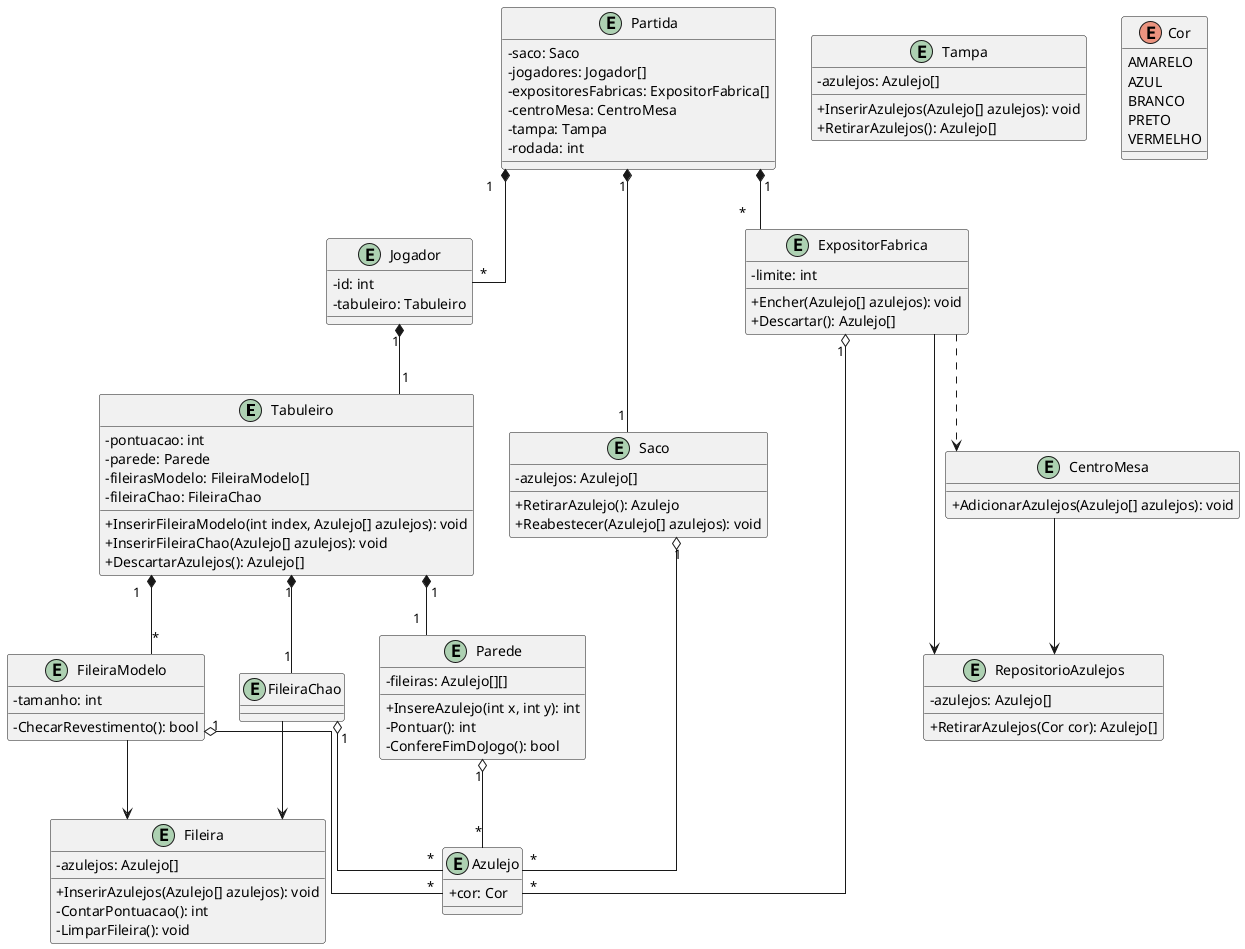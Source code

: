 @startuml diagrama
skinparam linetype ortho
skinparam classAttributeIconSize 0

entity Tabuleiro{
    - pontuacao: int
    - parede: Parede
    - fileirasModelo: FileiraModelo[]
    - fileiraChao: FileiraChao
    + InserirFileiraModelo(int index, Azulejo[] azulejos): void
    + InserirFileiraChao(Azulejo[] azulejos): void
    + DescartarAzulejos(): Azulejo[]
}

entity Fileira{
    - azulejos: Azulejo[]
    + InserirAzulejos(Azulejo[] azulejos): void
    - ContarPontuacao(): int
    - LimparFileira(): void
}

entity FileiraModelo{
    - tamanho: int
    - ChecarRevestimento(): bool
}

entity FileiraChao{
}

entity Parede{
    - fileiras: Azulejo[][]
    + InsereAzulejo(int x, int y): int
    - Pontuar(): int
    - ConfereFimDoJogo(): bool
}

entity Jogador{
    - id: int
    - tabuleiro: Tabuleiro
}

entity ExpositorFabrica{
    - limite: int
    + Encher(Azulejo[] azulejos): void
    + Descartar(): Azulejo[]
}

entity Saco{
    - azulejos: Azulejo[]
    + RetirarAzulejo(): Azulejo
    + Reabestecer(Azulejo[] azulejos): void
}

entity Tampa{
    - azulejos: Azulejo[]
    + InserirAzulejos(Azulejo[] azulejos): void
    + RetirarAzulejos(): Azulejo[]
}

enum Cor{
    AMARELO
    AZUL
    BRANCO
    PRETO
    VERMELHO
}

entity Azulejo{
    + cor: Cor
}

entity CentroMesa{
    + AdicionarAzulejos(Azulejo[] azulejos): void
}

entity RepositorioAzulejos{
    - azulejos: Azulejo[]
    + RetirarAzulejos(Cor cor): Azulejo[]
}

entity Partida{
    - saco: Saco
    - jogadores: Jogador[]
    - expositoresFabricas: ExpositorFabrica[]
    - centroMesa: CentroMesa
    - tampa: Tampa
    - rodada: int
}

Tabuleiro "1" *-- "*" FileiraModelo
Tabuleiro "1" *-- "1" FileiraChao
Tabuleiro "1" *-- "1" Parede

Jogador "1" *-- "1" Tabuleiro

Partida "1" *-- "1" Saco
Partida "1" *-- "*" Jogador
Partida "1" *-- "*" ExpositorFabrica

Saco "1" o-- "*" Azulejo
ExpositorFabrica "1" o-- "*" Azulejo
Parede "1" o-- "*" Azulejo
FileiraModelo "1" o-- "*" Azulejo
FileiraChao "1" o-- "*" Azulejo

CentroMesa --> RepositorioAzulejos
ExpositorFabrica --> RepositorioAzulejos
ExpositorFabrica ..> CentroMesa
FileiraChao --> Fileira
FileiraModelo --> Fileira

@enduml